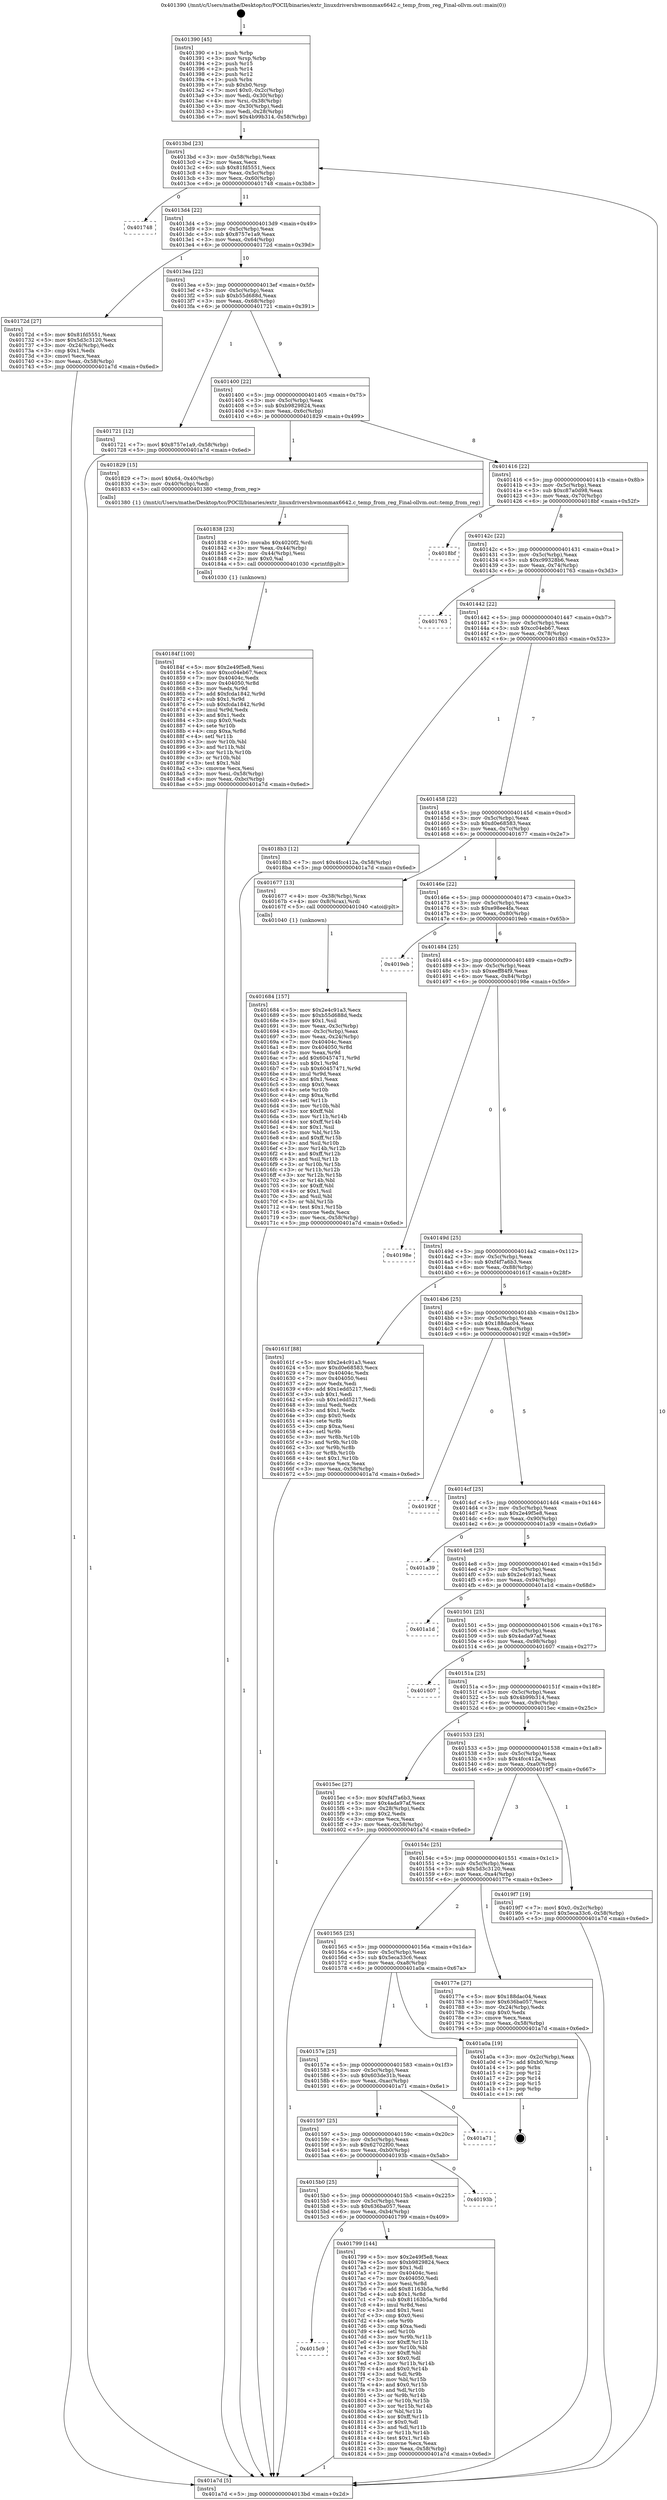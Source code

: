 digraph "0x401390" {
  label = "0x401390 (/mnt/c/Users/mathe/Desktop/tcc/POCII/binaries/extr_linuxdrivershwmonmax6642.c_temp_from_reg_Final-ollvm.out::main(0))"
  labelloc = "t"
  node[shape=record]

  Entry [label="",width=0.3,height=0.3,shape=circle,fillcolor=black,style=filled]
  "0x4013bd" [label="{
     0x4013bd [23]\l
     | [instrs]\l
     &nbsp;&nbsp;0x4013bd \<+3\>: mov -0x58(%rbp),%eax\l
     &nbsp;&nbsp;0x4013c0 \<+2\>: mov %eax,%ecx\l
     &nbsp;&nbsp;0x4013c2 \<+6\>: sub $0x81fd5551,%ecx\l
     &nbsp;&nbsp;0x4013c8 \<+3\>: mov %eax,-0x5c(%rbp)\l
     &nbsp;&nbsp;0x4013cb \<+3\>: mov %ecx,-0x60(%rbp)\l
     &nbsp;&nbsp;0x4013ce \<+6\>: je 0000000000401748 \<main+0x3b8\>\l
  }"]
  "0x401748" [label="{
     0x401748\l
  }", style=dashed]
  "0x4013d4" [label="{
     0x4013d4 [22]\l
     | [instrs]\l
     &nbsp;&nbsp;0x4013d4 \<+5\>: jmp 00000000004013d9 \<main+0x49\>\l
     &nbsp;&nbsp;0x4013d9 \<+3\>: mov -0x5c(%rbp),%eax\l
     &nbsp;&nbsp;0x4013dc \<+5\>: sub $0x8757e1a9,%eax\l
     &nbsp;&nbsp;0x4013e1 \<+3\>: mov %eax,-0x64(%rbp)\l
     &nbsp;&nbsp;0x4013e4 \<+6\>: je 000000000040172d \<main+0x39d\>\l
  }"]
  Exit [label="",width=0.3,height=0.3,shape=circle,fillcolor=black,style=filled,peripheries=2]
  "0x40172d" [label="{
     0x40172d [27]\l
     | [instrs]\l
     &nbsp;&nbsp;0x40172d \<+5\>: mov $0x81fd5551,%eax\l
     &nbsp;&nbsp;0x401732 \<+5\>: mov $0x5d3c3120,%ecx\l
     &nbsp;&nbsp;0x401737 \<+3\>: mov -0x24(%rbp),%edx\l
     &nbsp;&nbsp;0x40173a \<+3\>: cmp $0x1,%edx\l
     &nbsp;&nbsp;0x40173d \<+3\>: cmovl %ecx,%eax\l
     &nbsp;&nbsp;0x401740 \<+3\>: mov %eax,-0x58(%rbp)\l
     &nbsp;&nbsp;0x401743 \<+5\>: jmp 0000000000401a7d \<main+0x6ed\>\l
  }"]
  "0x4013ea" [label="{
     0x4013ea [22]\l
     | [instrs]\l
     &nbsp;&nbsp;0x4013ea \<+5\>: jmp 00000000004013ef \<main+0x5f\>\l
     &nbsp;&nbsp;0x4013ef \<+3\>: mov -0x5c(%rbp),%eax\l
     &nbsp;&nbsp;0x4013f2 \<+5\>: sub $0xb55d688d,%eax\l
     &nbsp;&nbsp;0x4013f7 \<+3\>: mov %eax,-0x68(%rbp)\l
     &nbsp;&nbsp;0x4013fa \<+6\>: je 0000000000401721 \<main+0x391\>\l
  }"]
  "0x40184f" [label="{
     0x40184f [100]\l
     | [instrs]\l
     &nbsp;&nbsp;0x40184f \<+5\>: mov $0x2e49f5e8,%esi\l
     &nbsp;&nbsp;0x401854 \<+5\>: mov $0xcc04eb67,%ecx\l
     &nbsp;&nbsp;0x401859 \<+7\>: mov 0x40404c,%edx\l
     &nbsp;&nbsp;0x401860 \<+8\>: mov 0x404050,%r8d\l
     &nbsp;&nbsp;0x401868 \<+3\>: mov %edx,%r9d\l
     &nbsp;&nbsp;0x40186b \<+7\>: add $0xfcda1842,%r9d\l
     &nbsp;&nbsp;0x401872 \<+4\>: sub $0x1,%r9d\l
     &nbsp;&nbsp;0x401876 \<+7\>: sub $0xfcda1842,%r9d\l
     &nbsp;&nbsp;0x40187d \<+4\>: imul %r9d,%edx\l
     &nbsp;&nbsp;0x401881 \<+3\>: and $0x1,%edx\l
     &nbsp;&nbsp;0x401884 \<+3\>: cmp $0x0,%edx\l
     &nbsp;&nbsp;0x401887 \<+4\>: sete %r10b\l
     &nbsp;&nbsp;0x40188b \<+4\>: cmp $0xa,%r8d\l
     &nbsp;&nbsp;0x40188f \<+4\>: setl %r11b\l
     &nbsp;&nbsp;0x401893 \<+3\>: mov %r10b,%bl\l
     &nbsp;&nbsp;0x401896 \<+3\>: and %r11b,%bl\l
     &nbsp;&nbsp;0x401899 \<+3\>: xor %r11b,%r10b\l
     &nbsp;&nbsp;0x40189c \<+3\>: or %r10b,%bl\l
     &nbsp;&nbsp;0x40189f \<+3\>: test $0x1,%bl\l
     &nbsp;&nbsp;0x4018a2 \<+3\>: cmovne %ecx,%esi\l
     &nbsp;&nbsp;0x4018a5 \<+3\>: mov %esi,-0x58(%rbp)\l
     &nbsp;&nbsp;0x4018a8 \<+6\>: mov %eax,-0xbc(%rbp)\l
     &nbsp;&nbsp;0x4018ae \<+5\>: jmp 0000000000401a7d \<main+0x6ed\>\l
  }"]
  "0x401721" [label="{
     0x401721 [12]\l
     | [instrs]\l
     &nbsp;&nbsp;0x401721 \<+7\>: movl $0x8757e1a9,-0x58(%rbp)\l
     &nbsp;&nbsp;0x401728 \<+5\>: jmp 0000000000401a7d \<main+0x6ed\>\l
  }"]
  "0x401400" [label="{
     0x401400 [22]\l
     | [instrs]\l
     &nbsp;&nbsp;0x401400 \<+5\>: jmp 0000000000401405 \<main+0x75\>\l
     &nbsp;&nbsp;0x401405 \<+3\>: mov -0x5c(%rbp),%eax\l
     &nbsp;&nbsp;0x401408 \<+5\>: sub $0xb9829824,%eax\l
     &nbsp;&nbsp;0x40140d \<+3\>: mov %eax,-0x6c(%rbp)\l
     &nbsp;&nbsp;0x401410 \<+6\>: je 0000000000401829 \<main+0x499\>\l
  }"]
  "0x401838" [label="{
     0x401838 [23]\l
     | [instrs]\l
     &nbsp;&nbsp;0x401838 \<+10\>: movabs $0x4020f2,%rdi\l
     &nbsp;&nbsp;0x401842 \<+3\>: mov %eax,-0x44(%rbp)\l
     &nbsp;&nbsp;0x401845 \<+3\>: mov -0x44(%rbp),%esi\l
     &nbsp;&nbsp;0x401848 \<+2\>: mov $0x0,%al\l
     &nbsp;&nbsp;0x40184a \<+5\>: call 0000000000401030 \<printf@plt\>\l
     | [calls]\l
     &nbsp;&nbsp;0x401030 \{1\} (unknown)\l
  }"]
  "0x401829" [label="{
     0x401829 [15]\l
     | [instrs]\l
     &nbsp;&nbsp;0x401829 \<+7\>: movl $0x64,-0x40(%rbp)\l
     &nbsp;&nbsp;0x401830 \<+3\>: mov -0x40(%rbp),%edi\l
     &nbsp;&nbsp;0x401833 \<+5\>: call 0000000000401380 \<temp_from_reg\>\l
     | [calls]\l
     &nbsp;&nbsp;0x401380 \{1\} (/mnt/c/Users/mathe/Desktop/tcc/POCII/binaries/extr_linuxdrivershwmonmax6642.c_temp_from_reg_Final-ollvm.out::temp_from_reg)\l
  }"]
  "0x401416" [label="{
     0x401416 [22]\l
     | [instrs]\l
     &nbsp;&nbsp;0x401416 \<+5\>: jmp 000000000040141b \<main+0x8b\>\l
     &nbsp;&nbsp;0x40141b \<+3\>: mov -0x5c(%rbp),%eax\l
     &nbsp;&nbsp;0x40141e \<+5\>: sub $0xc87a0d98,%eax\l
     &nbsp;&nbsp;0x401423 \<+3\>: mov %eax,-0x70(%rbp)\l
     &nbsp;&nbsp;0x401426 \<+6\>: je 00000000004018bf \<main+0x52f\>\l
  }"]
  "0x4015c9" [label="{
     0x4015c9\l
  }", style=dashed]
  "0x4018bf" [label="{
     0x4018bf\l
  }", style=dashed]
  "0x40142c" [label="{
     0x40142c [22]\l
     | [instrs]\l
     &nbsp;&nbsp;0x40142c \<+5\>: jmp 0000000000401431 \<main+0xa1\>\l
     &nbsp;&nbsp;0x401431 \<+3\>: mov -0x5c(%rbp),%eax\l
     &nbsp;&nbsp;0x401434 \<+5\>: sub $0xc99328b6,%eax\l
     &nbsp;&nbsp;0x401439 \<+3\>: mov %eax,-0x74(%rbp)\l
     &nbsp;&nbsp;0x40143c \<+6\>: je 0000000000401763 \<main+0x3d3\>\l
  }"]
  "0x401799" [label="{
     0x401799 [144]\l
     | [instrs]\l
     &nbsp;&nbsp;0x401799 \<+5\>: mov $0x2e49f5e8,%eax\l
     &nbsp;&nbsp;0x40179e \<+5\>: mov $0xb9829824,%ecx\l
     &nbsp;&nbsp;0x4017a3 \<+2\>: mov $0x1,%dl\l
     &nbsp;&nbsp;0x4017a5 \<+7\>: mov 0x40404c,%esi\l
     &nbsp;&nbsp;0x4017ac \<+7\>: mov 0x404050,%edi\l
     &nbsp;&nbsp;0x4017b3 \<+3\>: mov %esi,%r8d\l
     &nbsp;&nbsp;0x4017b6 \<+7\>: add $0x81163b5a,%r8d\l
     &nbsp;&nbsp;0x4017bd \<+4\>: sub $0x1,%r8d\l
     &nbsp;&nbsp;0x4017c1 \<+7\>: sub $0x81163b5a,%r8d\l
     &nbsp;&nbsp;0x4017c8 \<+4\>: imul %r8d,%esi\l
     &nbsp;&nbsp;0x4017cc \<+3\>: and $0x1,%esi\l
     &nbsp;&nbsp;0x4017cf \<+3\>: cmp $0x0,%esi\l
     &nbsp;&nbsp;0x4017d2 \<+4\>: sete %r9b\l
     &nbsp;&nbsp;0x4017d6 \<+3\>: cmp $0xa,%edi\l
     &nbsp;&nbsp;0x4017d9 \<+4\>: setl %r10b\l
     &nbsp;&nbsp;0x4017dd \<+3\>: mov %r9b,%r11b\l
     &nbsp;&nbsp;0x4017e0 \<+4\>: xor $0xff,%r11b\l
     &nbsp;&nbsp;0x4017e4 \<+3\>: mov %r10b,%bl\l
     &nbsp;&nbsp;0x4017e7 \<+3\>: xor $0xff,%bl\l
     &nbsp;&nbsp;0x4017ea \<+3\>: xor $0x0,%dl\l
     &nbsp;&nbsp;0x4017ed \<+3\>: mov %r11b,%r14b\l
     &nbsp;&nbsp;0x4017f0 \<+4\>: and $0x0,%r14b\l
     &nbsp;&nbsp;0x4017f4 \<+3\>: and %dl,%r9b\l
     &nbsp;&nbsp;0x4017f7 \<+3\>: mov %bl,%r15b\l
     &nbsp;&nbsp;0x4017fa \<+4\>: and $0x0,%r15b\l
     &nbsp;&nbsp;0x4017fe \<+3\>: and %dl,%r10b\l
     &nbsp;&nbsp;0x401801 \<+3\>: or %r9b,%r14b\l
     &nbsp;&nbsp;0x401804 \<+3\>: or %r10b,%r15b\l
     &nbsp;&nbsp;0x401807 \<+3\>: xor %r15b,%r14b\l
     &nbsp;&nbsp;0x40180a \<+3\>: or %bl,%r11b\l
     &nbsp;&nbsp;0x40180d \<+4\>: xor $0xff,%r11b\l
     &nbsp;&nbsp;0x401811 \<+3\>: or $0x0,%dl\l
     &nbsp;&nbsp;0x401814 \<+3\>: and %dl,%r11b\l
     &nbsp;&nbsp;0x401817 \<+3\>: or %r11b,%r14b\l
     &nbsp;&nbsp;0x40181a \<+4\>: test $0x1,%r14b\l
     &nbsp;&nbsp;0x40181e \<+3\>: cmovne %ecx,%eax\l
     &nbsp;&nbsp;0x401821 \<+3\>: mov %eax,-0x58(%rbp)\l
     &nbsp;&nbsp;0x401824 \<+5\>: jmp 0000000000401a7d \<main+0x6ed\>\l
  }"]
  "0x401763" [label="{
     0x401763\l
  }", style=dashed]
  "0x401442" [label="{
     0x401442 [22]\l
     | [instrs]\l
     &nbsp;&nbsp;0x401442 \<+5\>: jmp 0000000000401447 \<main+0xb7\>\l
     &nbsp;&nbsp;0x401447 \<+3\>: mov -0x5c(%rbp),%eax\l
     &nbsp;&nbsp;0x40144a \<+5\>: sub $0xcc04eb67,%eax\l
     &nbsp;&nbsp;0x40144f \<+3\>: mov %eax,-0x78(%rbp)\l
     &nbsp;&nbsp;0x401452 \<+6\>: je 00000000004018b3 \<main+0x523\>\l
  }"]
  "0x4015b0" [label="{
     0x4015b0 [25]\l
     | [instrs]\l
     &nbsp;&nbsp;0x4015b0 \<+5\>: jmp 00000000004015b5 \<main+0x225\>\l
     &nbsp;&nbsp;0x4015b5 \<+3\>: mov -0x5c(%rbp),%eax\l
     &nbsp;&nbsp;0x4015b8 \<+5\>: sub $0x636ba057,%eax\l
     &nbsp;&nbsp;0x4015bd \<+6\>: mov %eax,-0xb4(%rbp)\l
     &nbsp;&nbsp;0x4015c3 \<+6\>: je 0000000000401799 \<main+0x409\>\l
  }"]
  "0x4018b3" [label="{
     0x4018b3 [12]\l
     | [instrs]\l
     &nbsp;&nbsp;0x4018b3 \<+7\>: movl $0x4fcc412a,-0x58(%rbp)\l
     &nbsp;&nbsp;0x4018ba \<+5\>: jmp 0000000000401a7d \<main+0x6ed\>\l
  }"]
  "0x401458" [label="{
     0x401458 [22]\l
     | [instrs]\l
     &nbsp;&nbsp;0x401458 \<+5\>: jmp 000000000040145d \<main+0xcd\>\l
     &nbsp;&nbsp;0x40145d \<+3\>: mov -0x5c(%rbp),%eax\l
     &nbsp;&nbsp;0x401460 \<+5\>: sub $0xd0e68583,%eax\l
     &nbsp;&nbsp;0x401465 \<+3\>: mov %eax,-0x7c(%rbp)\l
     &nbsp;&nbsp;0x401468 \<+6\>: je 0000000000401677 \<main+0x2e7\>\l
  }"]
  "0x40193b" [label="{
     0x40193b\l
  }", style=dashed]
  "0x401677" [label="{
     0x401677 [13]\l
     | [instrs]\l
     &nbsp;&nbsp;0x401677 \<+4\>: mov -0x38(%rbp),%rax\l
     &nbsp;&nbsp;0x40167b \<+4\>: mov 0x8(%rax),%rdi\l
     &nbsp;&nbsp;0x40167f \<+5\>: call 0000000000401040 \<atoi@plt\>\l
     | [calls]\l
     &nbsp;&nbsp;0x401040 \{1\} (unknown)\l
  }"]
  "0x40146e" [label="{
     0x40146e [22]\l
     | [instrs]\l
     &nbsp;&nbsp;0x40146e \<+5\>: jmp 0000000000401473 \<main+0xe3\>\l
     &nbsp;&nbsp;0x401473 \<+3\>: mov -0x5c(%rbp),%eax\l
     &nbsp;&nbsp;0x401476 \<+5\>: sub $0xe98ee4fa,%eax\l
     &nbsp;&nbsp;0x40147b \<+3\>: mov %eax,-0x80(%rbp)\l
     &nbsp;&nbsp;0x40147e \<+6\>: je 00000000004019eb \<main+0x65b\>\l
  }"]
  "0x401597" [label="{
     0x401597 [25]\l
     | [instrs]\l
     &nbsp;&nbsp;0x401597 \<+5\>: jmp 000000000040159c \<main+0x20c\>\l
     &nbsp;&nbsp;0x40159c \<+3\>: mov -0x5c(%rbp),%eax\l
     &nbsp;&nbsp;0x40159f \<+5\>: sub $0x62702f00,%eax\l
     &nbsp;&nbsp;0x4015a4 \<+6\>: mov %eax,-0xb0(%rbp)\l
     &nbsp;&nbsp;0x4015aa \<+6\>: je 000000000040193b \<main+0x5ab\>\l
  }"]
  "0x4019eb" [label="{
     0x4019eb\l
  }", style=dashed]
  "0x401484" [label="{
     0x401484 [25]\l
     | [instrs]\l
     &nbsp;&nbsp;0x401484 \<+5\>: jmp 0000000000401489 \<main+0xf9\>\l
     &nbsp;&nbsp;0x401489 \<+3\>: mov -0x5c(%rbp),%eax\l
     &nbsp;&nbsp;0x40148c \<+5\>: sub $0xeeff84f9,%eax\l
     &nbsp;&nbsp;0x401491 \<+6\>: mov %eax,-0x84(%rbp)\l
     &nbsp;&nbsp;0x401497 \<+6\>: je 000000000040198e \<main+0x5fe\>\l
  }"]
  "0x401a71" [label="{
     0x401a71\l
  }", style=dashed]
  "0x40198e" [label="{
     0x40198e\l
  }", style=dashed]
  "0x40149d" [label="{
     0x40149d [25]\l
     | [instrs]\l
     &nbsp;&nbsp;0x40149d \<+5\>: jmp 00000000004014a2 \<main+0x112\>\l
     &nbsp;&nbsp;0x4014a2 \<+3\>: mov -0x5c(%rbp),%eax\l
     &nbsp;&nbsp;0x4014a5 \<+5\>: sub $0xf4f7a6b3,%eax\l
     &nbsp;&nbsp;0x4014aa \<+6\>: mov %eax,-0x88(%rbp)\l
     &nbsp;&nbsp;0x4014b0 \<+6\>: je 000000000040161f \<main+0x28f\>\l
  }"]
  "0x40157e" [label="{
     0x40157e [25]\l
     | [instrs]\l
     &nbsp;&nbsp;0x40157e \<+5\>: jmp 0000000000401583 \<main+0x1f3\>\l
     &nbsp;&nbsp;0x401583 \<+3\>: mov -0x5c(%rbp),%eax\l
     &nbsp;&nbsp;0x401586 \<+5\>: sub $0x603de31b,%eax\l
     &nbsp;&nbsp;0x40158b \<+6\>: mov %eax,-0xac(%rbp)\l
     &nbsp;&nbsp;0x401591 \<+6\>: je 0000000000401a71 \<main+0x6e1\>\l
  }"]
  "0x40161f" [label="{
     0x40161f [88]\l
     | [instrs]\l
     &nbsp;&nbsp;0x40161f \<+5\>: mov $0x2e4c91a3,%eax\l
     &nbsp;&nbsp;0x401624 \<+5\>: mov $0xd0e68583,%ecx\l
     &nbsp;&nbsp;0x401629 \<+7\>: mov 0x40404c,%edx\l
     &nbsp;&nbsp;0x401630 \<+7\>: mov 0x404050,%esi\l
     &nbsp;&nbsp;0x401637 \<+2\>: mov %edx,%edi\l
     &nbsp;&nbsp;0x401639 \<+6\>: add $0x1edd5217,%edi\l
     &nbsp;&nbsp;0x40163f \<+3\>: sub $0x1,%edi\l
     &nbsp;&nbsp;0x401642 \<+6\>: sub $0x1edd5217,%edi\l
     &nbsp;&nbsp;0x401648 \<+3\>: imul %edi,%edx\l
     &nbsp;&nbsp;0x40164b \<+3\>: and $0x1,%edx\l
     &nbsp;&nbsp;0x40164e \<+3\>: cmp $0x0,%edx\l
     &nbsp;&nbsp;0x401651 \<+4\>: sete %r8b\l
     &nbsp;&nbsp;0x401655 \<+3\>: cmp $0xa,%esi\l
     &nbsp;&nbsp;0x401658 \<+4\>: setl %r9b\l
     &nbsp;&nbsp;0x40165c \<+3\>: mov %r8b,%r10b\l
     &nbsp;&nbsp;0x40165f \<+3\>: and %r9b,%r10b\l
     &nbsp;&nbsp;0x401662 \<+3\>: xor %r9b,%r8b\l
     &nbsp;&nbsp;0x401665 \<+3\>: or %r8b,%r10b\l
     &nbsp;&nbsp;0x401668 \<+4\>: test $0x1,%r10b\l
     &nbsp;&nbsp;0x40166c \<+3\>: cmovne %ecx,%eax\l
     &nbsp;&nbsp;0x40166f \<+3\>: mov %eax,-0x58(%rbp)\l
     &nbsp;&nbsp;0x401672 \<+5\>: jmp 0000000000401a7d \<main+0x6ed\>\l
  }"]
  "0x4014b6" [label="{
     0x4014b6 [25]\l
     | [instrs]\l
     &nbsp;&nbsp;0x4014b6 \<+5\>: jmp 00000000004014bb \<main+0x12b\>\l
     &nbsp;&nbsp;0x4014bb \<+3\>: mov -0x5c(%rbp),%eax\l
     &nbsp;&nbsp;0x4014be \<+5\>: sub $0x188dac04,%eax\l
     &nbsp;&nbsp;0x4014c3 \<+6\>: mov %eax,-0x8c(%rbp)\l
     &nbsp;&nbsp;0x4014c9 \<+6\>: je 000000000040192f \<main+0x59f\>\l
  }"]
  "0x401a0a" [label="{
     0x401a0a [19]\l
     | [instrs]\l
     &nbsp;&nbsp;0x401a0a \<+3\>: mov -0x2c(%rbp),%eax\l
     &nbsp;&nbsp;0x401a0d \<+7\>: add $0xb0,%rsp\l
     &nbsp;&nbsp;0x401a14 \<+1\>: pop %rbx\l
     &nbsp;&nbsp;0x401a15 \<+2\>: pop %r12\l
     &nbsp;&nbsp;0x401a17 \<+2\>: pop %r14\l
     &nbsp;&nbsp;0x401a19 \<+2\>: pop %r15\l
     &nbsp;&nbsp;0x401a1b \<+1\>: pop %rbp\l
     &nbsp;&nbsp;0x401a1c \<+1\>: ret\l
  }"]
  "0x40192f" [label="{
     0x40192f\l
  }", style=dashed]
  "0x4014cf" [label="{
     0x4014cf [25]\l
     | [instrs]\l
     &nbsp;&nbsp;0x4014cf \<+5\>: jmp 00000000004014d4 \<main+0x144\>\l
     &nbsp;&nbsp;0x4014d4 \<+3\>: mov -0x5c(%rbp),%eax\l
     &nbsp;&nbsp;0x4014d7 \<+5\>: sub $0x2e49f5e8,%eax\l
     &nbsp;&nbsp;0x4014dc \<+6\>: mov %eax,-0x90(%rbp)\l
     &nbsp;&nbsp;0x4014e2 \<+6\>: je 0000000000401a39 \<main+0x6a9\>\l
  }"]
  "0x401565" [label="{
     0x401565 [25]\l
     | [instrs]\l
     &nbsp;&nbsp;0x401565 \<+5\>: jmp 000000000040156a \<main+0x1da\>\l
     &nbsp;&nbsp;0x40156a \<+3\>: mov -0x5c(%rbp),%eax\l
     &nbsp;&nbsp;0x40156d \<+5\>: sub $0x5eca33c6,%eax\l
     &nbsp;&nbsp;0x401572 \<+6\>: mov %eax,-0xa8(%rbp)\l
     &nbsp;&nbsp;0x401578 \<+6\>: je 0000000000401a0a \<main+0x67a\>\l
  }"]
  "0x401a39" [label="{
     0x401a39\l
  }", style=dashed]
  "0x4014e8" [label="{
     0x4014e8 [25]\l
     | [instrs]\l
     &nbsp;&nbsp;0x4014e8 \<+5\>: jmp 00000000004014ed \<main+0x15d\>\l
     &nbsp;&nbsp;0x4014ed \<+3\>: mov -0x5c(%rbp),%eax\l
     &nbsp;&nbsp;0x4014f0 \<+5\>: sub $0x2e4c91a3,%eax\l
     &nbsp;&nbsp;0x4014f5 \<+6\>: mov %eax,-0x94(%rbp)\l
     &nbsp;&nbsp;0x4014fb \<+6\>: je 0000000000401a1d \<main+0x68d\>\l
  }"]
  "0x40177e" [label="{
     0x40177e [27]\l
     | [instrs]\l
     &nbsp;&nbsp;0x40177e \<+5\>: mov $0x188dac04,%eax\l
     &nbsp;&nbsp;0x401783 \<+5\>: mov $0x636ba057,%ecx\l
     &nbsp;&nbsp;0x401788 \<+3\>: mov -0x24(%rbp),%edx\l
     &nbsp;&nbsp;0x40178b \<+3\>: cmp $0x0,%edx\l
     &nbsp;&nbsp;0x40178e \<+3\>: cmove %ecx,%eax\l
     &nbsp;&nbsp;0x401791 \<+3\>: mov %eax,-0x58(%rbp)\l
     &nbsp;&nbsp;0x401794 \<+5\>: jmp 0000000000401a7d \<main+0x6ed\>\l
  }"]
  "0x401a1d" [label="{
     0x401a1d\l
  }", style=dashed]
  "0x401501" [label="{
     0x401501 [25]\l
     | [instrs]\l
     &nbsp;&nbsp;0x401501 \<+5\>: jmp 0000000000401506 \<main+0x176\>\l
     &nbsp;&nbsp;0x401506 \<+3\>: mov -0x5c(%rbp),%eax\l
     &nbsp;&nbsp;0x401509 \<+5\>: sub $0x4ada97af,%eax\l
     &nbsp;&nbsp;0x40150e \<+6\>: mov %eax,-0x98(%rbp)\l
     &nbsp;&nbsp;0x401514 \<+6\>: je 0000000000401607 \<main+0x277\>\l
  }"]
  "0x40154c" [label="{
     0x40154c [25]\l
     | [instrs]\l
     &nbsp;&nbsp;0x40154c \<+5\>: jmp 0000000000401551 \<main+0x1c1\>\l
     &nbsp;&nbsp;0x401551 \<+3\>: mov -0x5c(%rbp),%eax\l
     &nbsp;&nbsp;0x401554 \<+5\>: sub $0x5d3c3120,%eax\l
     &nbsp;&nbsp;0x401559 \<+6\>: mov %eax,-0xa4(%rbp)\l
     &nbsp;&nbsp;0x40155f \<+6\>: je 000000000040177e \<main+0x3ee\>\l
  }"]
  "0x401607" [label="{
     0x401607\l
  }", style=dashed]
  "0x40151a" [label="{
     0x40151a [25]\l
     | [instrs]\l
     &nbsp;&nbsp;0x40151a \<+5\>: jmp 000000000040151f \<main+0x18f\>\l
     &nbsp;&nbsp;0x40151f \<+3\>: mov -0x5c(%rbp),%eax\l
     &nbsp;&nbsp;0x401522 \<+5\>: sub $0x4b99b314,%eax\l
     &nbsp;&nbsp;0x401527 \<+6\>: mov %eax,-0x9c(%rbp)\l
     &nbsp;&nbsp;0x40152d \<+6\>: je 00000000004015ec \<main+0x25c\>\l
  }"]
  "0x4019f7" [label="{
     0x4019f7 [19]\l
     | [instrs]\l
     &nbsp;&nbsp;0x4019f7 \<+7\>: movl $0x0,-0x2c(%rbp)\l
     &nbsp;&nbsp;0x4019fe \<+7\>: movl $0x5eca33c6,-0x58(%rbp)\l
     &nbsp;&nbsp;0x401a05 \<+5\>: jmp 0000000000401a7d \<main+0x6ed\>\l
  }"]
  "0x4015ec" [label="{
     0x4015ec [27]\l
     | [instrs]\l
     &nbsp;&nbsp;0x4015ec \<+5\>: mov $0xf4f7a6b3,%eax\l
     &nbsp;&nbsp;0x4015f1 \<+5\>: mov $0x4ada97af,%ecx\l
     &nbsp;&nbsp;0x4015f6 \<+3\>: mov -0x28(%rbp),%edx\l
     &nbsp;&nbsp;0x4015f9 \<+3\>: cmp $0x2,%edx\l
     &nbsp;&nbsp;0x4015fc \<+3\>: cmovne %ecx,%eax\l
     &nbsp;&nbsp;0x4015ff \<+3\>: mov %eax,-0x58(%rbp)\l
     &nbsp;&nbsp;0x401602 \<+5\>: jmp 0000000000401a7d \<main+0x6ed\>\l
  }"]
  "0x401533" [label="{
     0x401533 [25]\l
     | [instrs]\l
     &nbsp;&nbsp;0x401533 \<+5\>: jmp 0000000000401538 \<main+0x1a8\>\l
     &nbsp;&nbsp;0x401538 \<+3\>: mov -0x5c(%rbp),%eax\l
     &nbsp;&nbsp;0x40153b \<+5\>: sub $0x4fcc412a,%eax\l
     &nbsp;&nbsp;0x401540 \<+6\>: mov %eax,-0xa0(%rbp)\l
     &nbsp;&nbsp;0x401546 \<+6\>: je 00000000004019f7 \<main+0x667\>\l
  }"]
  "0x401a7d" [label="{
     0x401a7d [5]\l
     | [instrs]\l
     &nbsp;&nbsp;0x401a7d \<+5\>: jmp 00000000004013bd \<main+0x2d\>\l
  }"]
  "0x401390" [label="{
     0x401390 [45]\l
     | [instrs]\l
     &nbsp;&nbsp;0x401390 \<+1\>: push %rbp\l
     &nbsp;&nbsp;0x401391 \<+3\>: mov %rsp,%rbp\l
     &nbsp;&nbsp;0x401394 \<+2\>: push %r15\l
     &nbsp;&nbsp;0x401396 \<+2\>: push %r14\l
     &nbsp;&nbsp;0x401398 \<+2\>: push %r12\l
     &nbsp;&nbsp;0x40139a \<+1\>: push %rbx\l
     &nbsp;&nbsp;0x40139b \<+7\>: sub $0xb0,%rsp\l
     &nbsp;&nbsp;0x4013a2 \<+7\>: movl $0x0,-0x2c(%rbp)\l
     &nbsp;&nbsp;0x4013a9 \<+3\>: mov %edi,-0x30(%rbp)\l
     &nbsp;&nbsp;0x4013ac \<+4\>: mov %rsi,-0x38(%rbp)\l
     &nbsp;&nbsp;0x4013b0 \<+3\>: mov -0x30(%rbp),%edi\l
     &nbsp;&nbsp;0x4013b3 \<+3\>: mov %edi,-0x28(%rbp)\l
     &nbsp;&nbsp;0x4013b6 \<+7\>: movl $0x4b99b314,-0x58(%rbp)\l
  }"]
  "0x401684" [label="{
     0x401684 [157]\l
     | [instrs]\l
     &nbsp;&nbsp;0x401684 \<+5\>: mov $0x2e4c91a3,%ecx\l
     &nbsp;&nbsp;0x401689 \<+5\>: mov $0xb55d688d,%edx\l
     &nbsp;&nbsp;0x40168e \<+3\>: mov $0x1,%sil\l
     &nbsp;&nbsp;0x401691 \<+3\>: mov %eax,-0x3c(%rbp)\l
     &nbsp;&nbsp;0x401694 \<+3\>: mov -0x3c(%rbp),%eax\l
     &nbsp;&nbsp;0x401697 \<+3\>: mov %eax,-0x24(%rbp)\l
     &nbsp;&nbsp;0x40169a \<+7\>: mov 0x40404c,%eax\l
     &nbsp;&nbsp;0x4016a1 \<+8\>: mov 0x404050,%r8d\l
     &nbsp;&nbsp;0x4016a9 \<+3\>: mov %eax,%r9d\l
     &nbsp;&nbsp;0x4016ac \<+7\>: add $0x60457471,%r9d\l
     &nbsp;&nbsp;0x4016b3 \<+4\>: sub $0x1,%r9d\l
     &nbsp;&nbsp;0x4016b7 \<+7\>: sub $0x60457471,%r9d\l
     &nbsp;&nbsp;0x4016be \<+4\>: imul %r9d,%eax\l
     &nbsp;&nbsp;0x4016c2 \<+3\>: and $0x1,%eax\l
     &nbsp;&nbsp;0x4016c5 \<+3\>: cmp $0x0,%eax\l
     &nbsp;&nbsp;0x4016c8 \<+4\>: sete %r10b\l
     &nbsp;&nbsp;0x4016cc \<+4\>: cmp $0xa,%r8d\l
     &nbsp;&nbsp;0x4016d0 \<+4\>: setl %r11b\l
     &nbsp;&nbsp;0x4016d4 \<+3\>: mov %r10b,%bl\l
     &nbsp;&nbsp;0x4016d7 \<+3\>: xor $0xff,%bl\l
     &nbsp;&nbsp;0x4016da \<+3\>: mov %r11b,%r14b\l
     &nbsp;&nbsp;0x4016dd \<+4\>: xor $0xff,%r14b\l
     &nbsp;&nbsp;0x4016e1 \<+4\>: xor $0x1,%sil\l
     &nbsp;&nbsp;0x4016e5 \<+3\>: mov %bl,%r15b\l
     &nbsp;&nbsp;0x4016e8 \<+4\>: and $0xff,%r15b\l
     &nbsp;&nbsp;0x4016ec \<+3\>: and %sil,%r10b\l
     &nbsp;&nbsp;0x4016ef \<+3\>: mov %r14b,%r12b\l
     &nbsp;&nbsp;0x4016f2 \<+4\>: and $0xff,%r12b\l
     &nbsp;&nbsp;0x4016f6 \<+3\>: and %sil,%r11b\l
     &nbsp;&nbsp;0x4016f9 \<+3\>: or %r10b,%r15b\l
     &nbsp;&nbsp;0x4016fc \<+3\>: or %r11b,%r12b\l
     &nbsp;&nbsp;0x4016ff \<+3\>: xor %r12b,%r15b\l
     &nbsp;&nbsp;0x401702 \<+3\>: or %r14b,%bl\l
     &nbsp;&nbsp;0x401705 \<+3\>: xor $0xff,%bl\l
     &nbsp;&nbsp;0x401708 \<+4\>: or $0x1,%sil\l
     &nbsp;&nbsp;0x40170c \<+3\>: and %sil,%bl\l
     &nbsp;&nbsp;0x40170f \<+3\>: or %bl,%r15b\l
     &nbsp;&nbsp;0x401712 \<+4\>: test $0x1,%r15b\l
     &nbsp;&nbsp;0x401716 \<+3\>: cmovne %edx,%ecx\l
     &nbsp;&nbsp;0x401719 \<+3\>: mov %ecx,-0x58(%rbp)\l
     &nbsp;&nbsp;0x40171c \<+5\>: jmp 0000000000401a7d \<main+0x6ed\>\l
  }"]
  Entry -> "0x401390" [label=" 1"]
  "0x4013bd" -> "0x401748" [label=" 0"]
  "0x4013bd" -> "0x4013d4" [label=" 11"]
  "0x401a0a" -> Exit [label=" 1"]
  "0x4013d4" -> "0x40172d" [label=" 1"]
  "0x4013d4" -> "0x4013ea" [label=" 10"]
  "0x4019f7" -> "0x401a7d" [label=" 1"]
  "0x4013ea" -> "0x401721" [label=" 1"]
  "0x4013ea" -> "0x401400" [label=" 9"]
  "0x4018b3" -> "0x401a7d" [label=" 1"]
  "0x401400" -> "0x401829" [label=" 1"]
  "0x401400" -> "0x401416" [label=" 8"]
  "0x40184f" -> "0x401a7d" [label=" 1"]
  "0x401416" -> "0x4018bf" [label=" 0"]
  "0x401416" -> "0x40142c" [label=" 8"]
  "0x401838" -> "0x40184f" [label=" 1"]
  "0x40142c" -> "0x401763" [label=" 0"]
  "0x40142c" -> "0x401442" [label=" 8"]
  "0x401829" -> "0x401838" [label=" 1"]
  "0x401442" -> "0x4018b3" [label=" 1"]
  "0x401442" -> "0x401458" [label=" 7"]
  "0x4015b0" -> "0x4015c9" [label=" 0"]
  "0x401458" -> "0x401677" [label=" 1"]
  "0x401458" -> "0x40146e" [label=" 6"]
  "0x4015b0" -> "0x401799" [label=" 1"]
  "0x40146e" -> "0x4019eb" [label=" 0"]
  "0x40146e" -> "0x401484" [label=" 6"]
  "0x401597" -> "0x4015b0" [label=" 1"]
  "0x401484" -> "0x40198e" [label=" 0"]
  "0x401484" -> "0x40149d" [label=" 6"]
  "0x401597" -> "0x40193b" [label=" 0"]
  "0x40149d" -> "0x40161f" [label=" 1"]
  "0x40149d" -> "0x4014b6" [label=" 5"]
  "0x40157e" -> "0x401597" [label=" 1"]
  "0x4014b6" -> "0x40192f" [label=" 0"]
  "0x4014b6" -> "0x4014cf" [label=" 5"]
  "0x40157e" -> "0x401a71" [label=" 0"]
  "0x4014cf" -> "0x401a39" [label=" 0"]
  "0x4014cf" -> "0x4014e8" [label=" 5"]
  "0x401565" -> "0x40157e" [label=" 1"]
  "0x4014e8" -> "0x401a1d" [label=" 0"]
  "0x4014e8" -> "0x401501" [label=" 5"]
  "0x401565" -> "0x401a0a" [label=" 1"]
  "0x401501" -> "0x401607" [label=" 0"]
  "0x401501" -> "0x40151a" [label=" 5"]
  "0x40177e" -> "0x401a7d" [label=" 1"]
  "0x40151a" -> "0x4015ec" [label=" 1"]
  "0x40151a" -> "0x401533" [label=" 4"]
  "0x4015ec" -> "0x401a7d" [label=" 1"]
  "0x401390" -> "0x4013bd" [label=" 1"]
  "0x401a7d" -> "0x4013bd" [label=" 10"]
  "0x40161f" -> "0x401a7d" [label=" 1"]
  "0x401677" -> "0x401684" [label=" 1"]
  "0x401684" -> "0x401a7d" [label=" 1"]
  "0x401721" -> "0x401a7d" [label=" 1"]
  "0x40172d" -> "0x401a7d" [label=" 1"]
  "0x40154c" -> "0x401565" [label=" 2"]
  "0x401533" -> "0x4019f7" [label=" 1"]
  "0x401533" -> "0x40154c" [label=" 3"]
  "0x401799" -> "0x401a7d" [label=" 1"]
  "0x40154c" -> "0x40177e" [label=" 1"]
}
